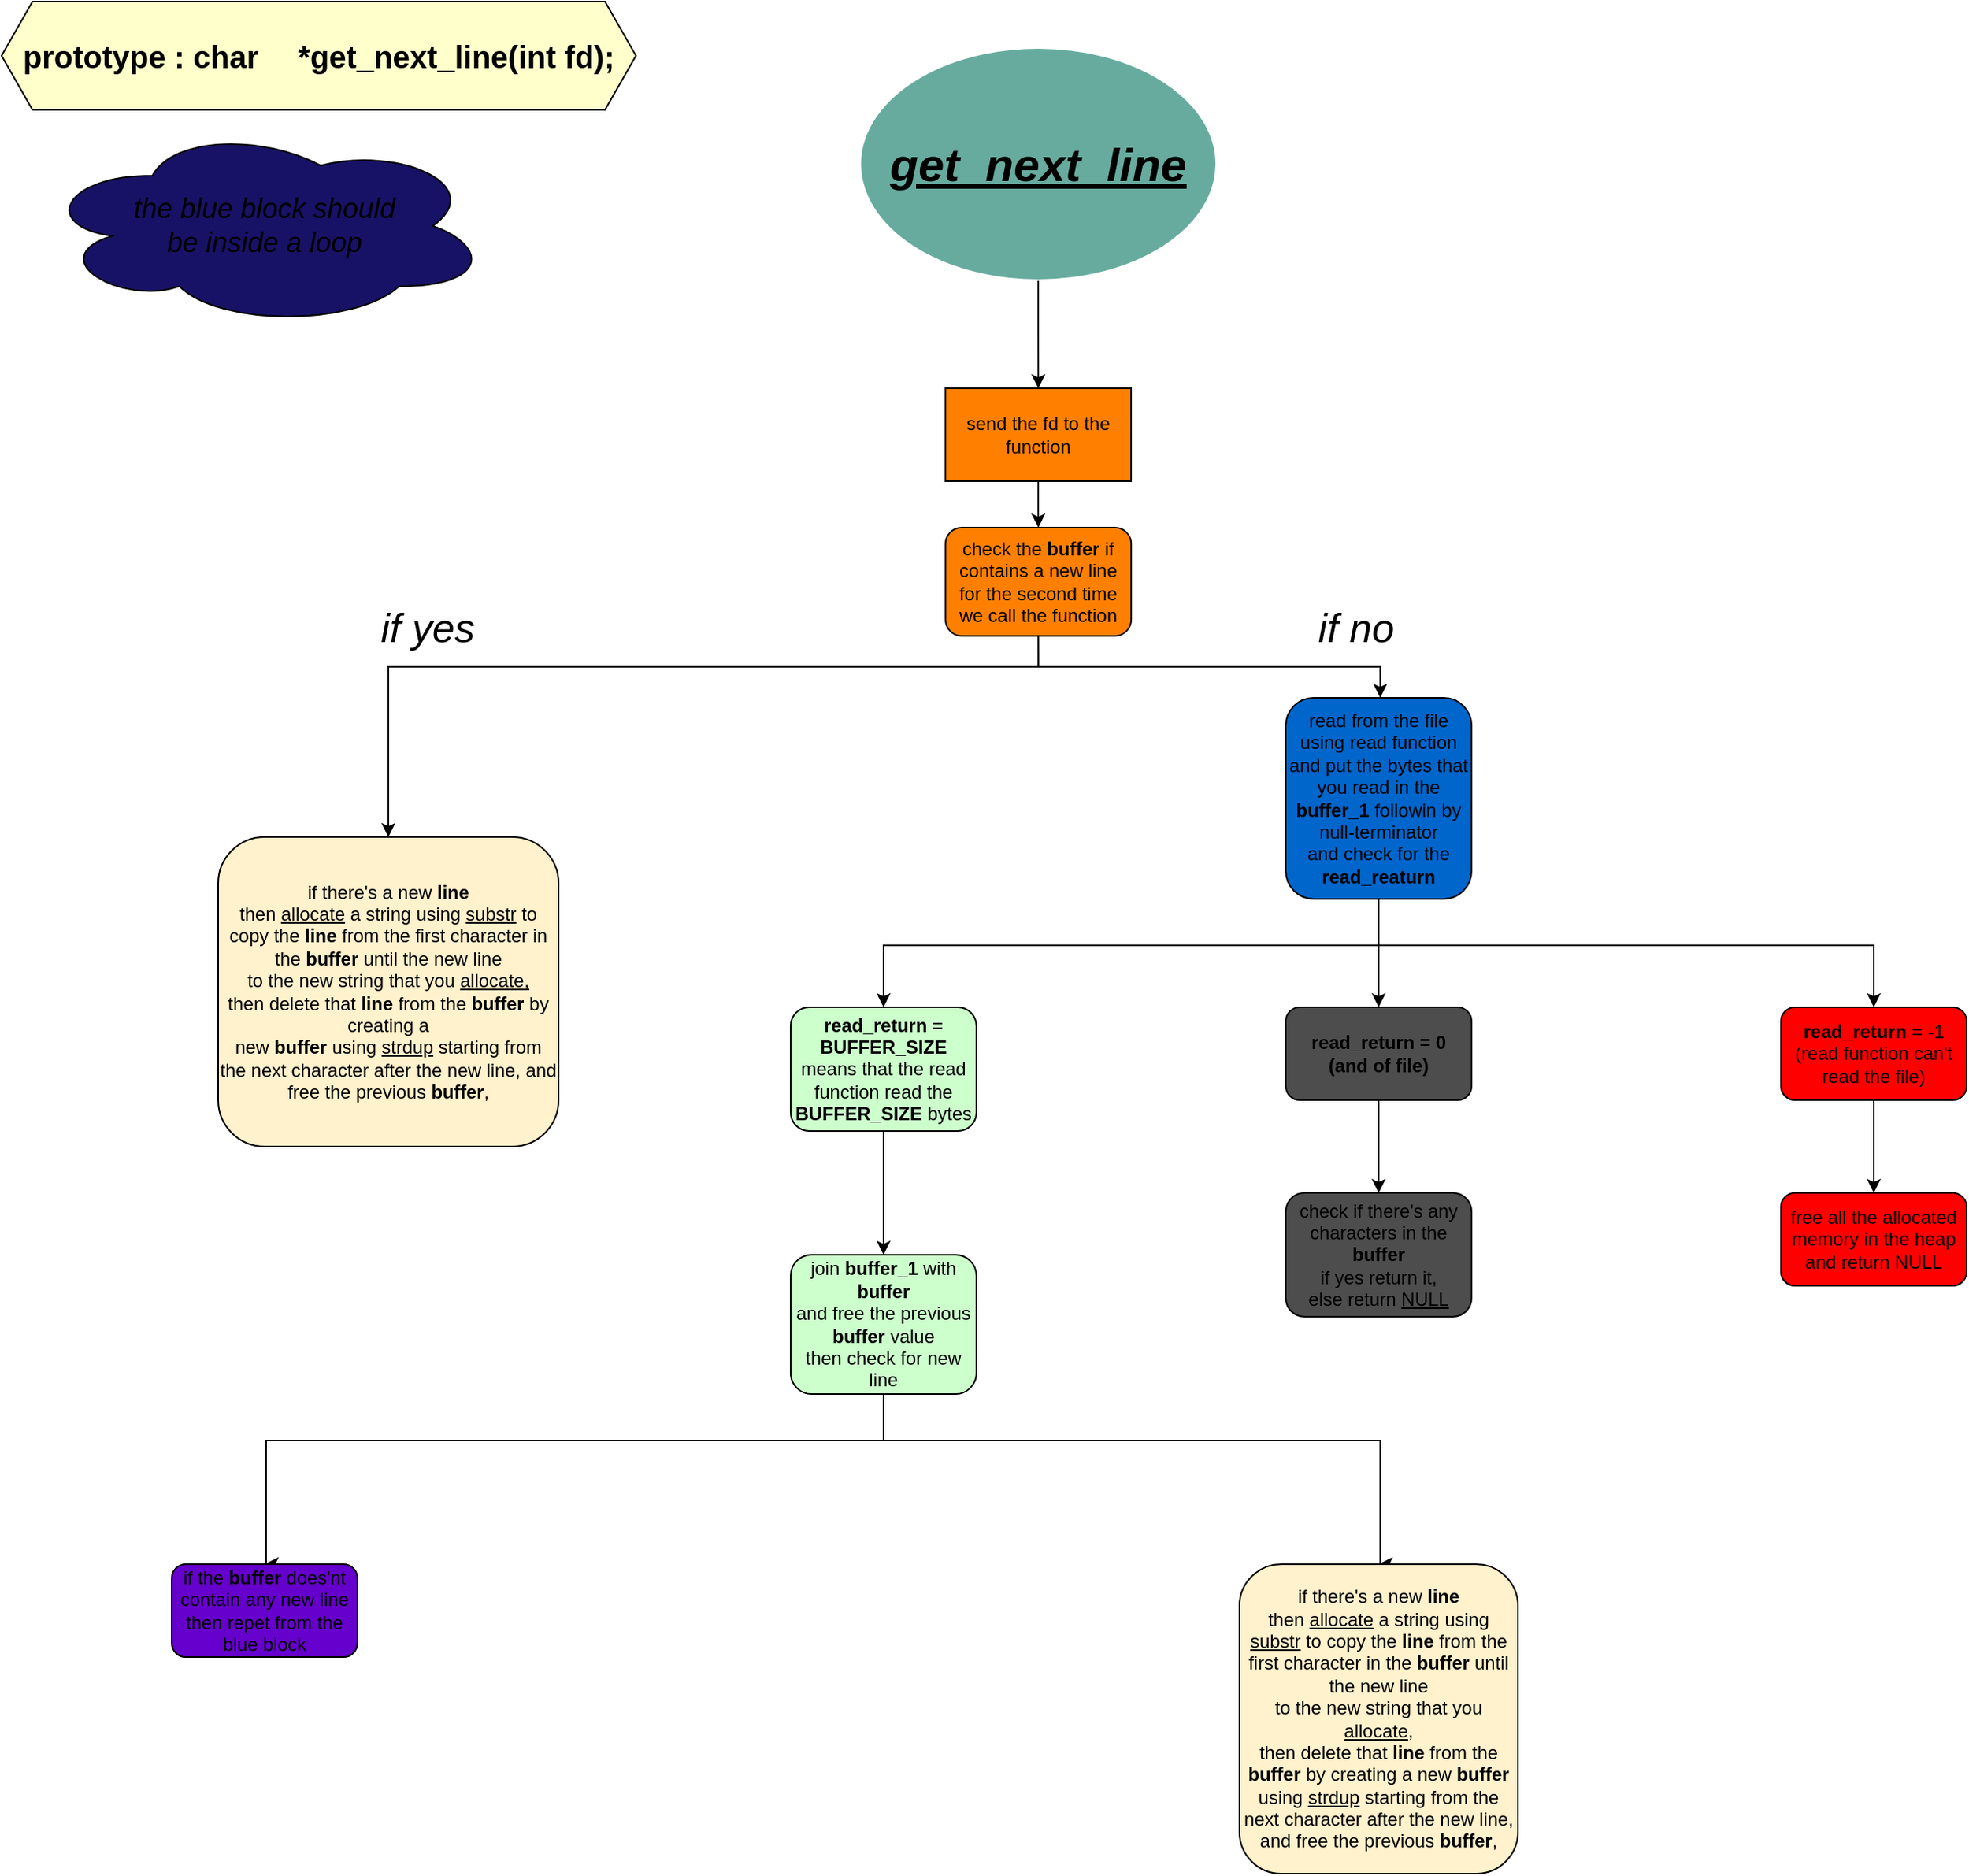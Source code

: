 <mxfile version="24.8.4">
  <diagram name="Page-1" id="HvNkiTkuBKe4hsEYgWnx">
    <mxGraphModel grid="1" page="1" gridSize="10" guides="1" tooltips="1" connect="1" arrows="1" fold="1" pageScale="1" pageWidth="850" pageHeight="1100" math="0" shadow="0">
      <root>
        <mxCell id="0" />
        <mxCell id="1" parent="0" />
        <mxCell id="GS4lf-iJEKP6Q8-Omp77-9" style="edgeStyle=orthogonalEdgeStyle;rounded=0;orthogonalLoop=1;jettySize=auto;html=1;exitX=0.5;exitY=1;exitDx=0;exitDy=0;" edge="1" parent="1" source="GS4lf-iJEKP6Q8-Omp77-2">
          <mxGeometry relative="1" as="geometry">
            <mxPoint x="420.056" y="280" as="targetPoint" />
          </mxGeometry>
        </mxCell>
        <mxCell id="GS4lf-iJEKP6Q8-Omp77-2" value="&lt;u style=&quot;font-size: 30px;&quot;&gt;&lt;b style=&quot;font-size: 30px;&quot;&gt;&lt;i style=&quot;font-size: 30px;&quot;&gt;get_next_line&lt;/i&gt;&lt;/b&gt;&lt;/u&gt;" style="ellipse;whiteSpace=wrap;html=1;strokeColor=#FFFFFF;fillColor=#67AB9F;fontSize=30;" vertex="1" parent="1">
          <mxGeometry x="305" y="60" width="230" height="150" as="geometry" />
        </mxCell>
        <mxCell id="GS4lf-iJEKP6Q8-Omp77-8" style="edgeStyle=orthogonalEdgeStyle;rounded=0;orthogonalLoop=1;jettySize=auto;html=1;exitX=0.5;exitY=0;exitDx=0;exitDy=0;" edge="1" parent="1" source="GS4lf-iJEKP6Q8-Omp77-5">
          <mxGeometry relative="1" as="geometry">
            <mxPoint x="420.056" y="309.889" as="targetPoint" />
          </mxGeometry>
        </mxCell>
        <mxCell id="GS4lf-iJEKP6Q8-Omp77-12" style="edgeStyle=orthogonalEdgeStyle;rounded=0;orthogonalLoop=1;jettySize=auto;html=1;exitX=0.5;exitY=1;exitDx=0;exitDy=0;" edge="1" parent="1" source="GS4lf-iJEKP6Q8-Omp77-5" target="GS4lf-iJEKP6Q8-Omp77-13">
          <mxGeometry relative="1" as="geometry">
            <mxPoint x="420.056" y="400" as="targetPoint" />
          </mxGeometry>
        </mxCell>
        <mxCell id="GS4lf-iJEKP6Q8-Omp77-5" value="send the fd to the function" style="rounded=0;whiteSpace=wrap;html=1;fillColor=#FF8000;" vertex="1" parent="1">
          <mxGeometry x="360" y="280" width="120" height="60" as="geometry" />
        </mxCell>
        <mxCell id="GS4lf-iJEKP6Q8-Omp77-19" style="edgeStyle=orthogonalEdgeStyle;rounded=0;orthogonalLoop=1;jettySize=auto;html=1;exitX=0.5;exitY=1;exitDx=0;exitDy=0;" edge="1" parent="1" source="GS4lf-iJEKP6Q8-Omp77-13" target="GS4lf-iJEKP6Q8-Omp77-20">
          <mxGeometry relative="1" as="geometry">
            <mxPoint x="640" y="480" as="targetPoint" />
            <Array as="points">
              <mxPoint x="420" y="460" />
              <mxPoint x="641" y="460" />
            </Array>
          </mxGeometry>
        </mxCell>
        <mxCell id="UqReDh9th8tIPyzRoxZQ-23" style="edgeStyle=orthogonalEdgeStyle;rounded=0;orthogonalLoop=1;jettySize=auto;html=1;exitX=0.5;exitY=1;exitDx=0;exitDy=0;entryX=0.5;entryY=0;entryDx=0;entryDy=0;" edge="1" parent="1" source="GS4lf-iJEKP6Q8-Omp77-13" target="GS4lf-iJEKP6Q8-Omp77-16">
          <mxGeometry relative="1" as="geometry">
            <Array as="points">
              <mxPoint x="420" y="460" />
              <mxPoint y="460" />
            </Array>
          </mxGeometry>
        </mxCell>
        <mxCell id="GS4lf-iJEKP6Q8-Omp77-13" value="check the &lt;b&gt;buffer&lt;/b&gt; if contains a new line for the second time we call the function" style="rounded=1;whiteSpace=wrap;html=1;fillColor=#FF8000;" vertex="1" parent="1">
          <mxGeometry x="360.06" y="370" width="120" height="70" as="geometry" />
        </mxCell>
        <mxCell id="GS4lf-iJEKP6Q8-Omp77-15" value="&lt;i&gt;if yes&lt;/i&gt;" style="text;html=1;align=center;verticalAlign=middle;resizable=0;points=[];autosize=1;strokeColor=none;fillColor=none;fontSize=26;" vertex="1" parent="1">
          <mxGeometry x="-15" y="415" width="80" height="40" as="geometry" />
        </mxCell>
        <mxCell id="GS4lf-iJEKP6Q8-Omp77-16" value="if there&#39;s a new&amp;nbsp;&lt;b&gt;line&lt;/b&gt;&lt;div&gt;then&amp;nbsp;&lt;u&gt;allocate&lt;/u&gt;&amp;nbsp;a string using&amp;nbsp;&lt;u&gt;substr&lt;/u&gt;&amp;nbsp;to copy the&amp;nbsp;&lt;b&gt;line&lt;/b&gt;&amp;nbsp;from the first character in the&amp;nbsp;&lt;b&gt;buffer&lt;/b&gt;&amp;nbsp;until the new line&lt;/div&gt;&lt;div&gt;to the new string that you&amp;nbsp;&lt;u&gt;allocate,&lt;/u&gt;&lt;/div&gt;&lt;div&gt;then delete that&amp;nbsp;&lt;b&gt;line&lt;/b&gt;&amp;nbsp;from the&amp;nbsp;&lt;b&gt;buffer&lt;/b&gt;&amp;nbsp;by creating a new&amp;nbsp;&lt;b&gt;buffer&lt;/b&gt;&amp;nbsp;using&amp;nbsp;&lt;u&gt;strdup&lt;/u&gt;&amp;nbsp;starting from the next character after the new line, and free the previous&amp;nbsp;&lt;b&gt;buffer&lt;/b&gt;,&lt;/div&gt;" style="rounded=1;whiteSpace=wrap;html=1;fillColor=#FFF2CC;" vertex="1" parent="1">
          <mxGeometry x="-110" y="570" width="220" height="200" as="geometry" />
        </mxCell>
        <mxCell id="UqReDh9th8tIPyzRoxZQ-4" style="edgeStyle=orthogonalEdgeStyle;rounded=0;orthogonalLoop=1;jettySize=auto;html=1;exitX=0.5;exitY=1;exitDx=0;exitDy=0;" edge="1" parent="1" source="GS4lf-iJEKP6Q8-Omp77-20" target="UqReDh9th8tIPyzRoxZQ-5">
          <mxGeometry relative="1" as="geometry">
            <mxPoint x="640" y="680" as="targetPoint" />
          </mxGeometry>
        </mxCell>
        <mxCell id="UqReDh9th8tIPyzRoxZQ-31" style="edgeStyle=orthogonalEdgeStyle;rounded=0;orthogonalLoop=1;jettySize=auto;html=1;entryX=0.5;entryY=0;entryDx=0;entryDy=0;" edge="1" parent="1" source="GS4lf-iJEKP6Q8-Omp77-20" target="UqReDh9th8tIPyzRoxZQ-3">
          <mxGeometry relative="1" as="geometry">
            <Array as="points">
              <mxPoint x="640" y="640" />
              <mxPoint x="960" y="640" />
            </Array>
          </mxGeometry>
        </mxCell>
        <mxCell id="GS4lf-iJEKP6Q8-Omp77-20" value="read from the file using read function&lt;div&gt;and put the bytes that you read in the &lt;b&gt;buffer_1&lt;/b&gt; followin by null-terminator&lt;/div&gt;&lt;div&gt;and check for the &lt;b&gt;read_reaturn&lt;/b&gt;&lt;/div&gt;" style="rounded=1;whiteSpace=wrap;html=1;fillColor=#0066CC;" vertex="1" parent="1">
          <mxGeometry x="580" y="480" width="120" height="130" as="geometry" />
        </mxCell>
        <mxCell id="GS4lf-iJEKP6Q8-Omp77-21" value="&lt;i&gt;if no&lt;/i&gt;" style="text;html=1;align=center;verticalAlign=middle;resizable=0;points=[];autosize=1;strokeColor=none;fillColor=none;fontSize=26;" vertex="1" parent="1">
          <mxGeometry x="590" y="415" width="70" height="40" as="geometry" />
        </mxCell>
        <mxCell id="UqReDh9th8tIPyzRoxZQ-7" style="edgeStyle=orthogonalEdgeStyle;rounded=0;orthogonalLoop=1;jettySize=auto;html=1;" edge="1" parent="1" source="UqReDh9th8tIPyzRoxZQ-3" target="UqReDh9th8tIPyzRoxZQ-8">
          <mxGeometry relative="1" as="geometry">
            <mxPoint x="1020" y="800" as="targetPoint" />
          </mxGeometry>
        </mxCell>
        <mxCell id="UqReDh9th8tIPyzRoxZQ-3" value="&lt;b&gt;read_return&lt;/b&gt; = -1&lt;div&gt;(read function can&#39;t read the file)&lt;/div&gt;" style="rounded=1;whiteSpace=wrap;html=1;fillColor=#FF0000;" vertex="1" parent="1">
          <mxGeometry x="900" y="680" width="120" height="60" as="geometry" />
        </mxCell>
        <mxCell id="UqReDh9th8tIPyzRoxZQ-6" style="edgeStyle=orthogonalEdgeStyle;rounded=0;orthogonalLoop=1;jettySize=auto;html=1;exitX=0.5;exitY=1;exitDx=0;exitDy=0;" edge="1" parent="1" source="UqReDh9th8tIPyzRoxZQ-5">
          <mxGeometry relative="1" as="geometry">
            <mxPoint x="640" y="800" as="targetPoint" />
          </mxGeometry>
        </mxCell>
        <mxCell id="UqReDh9th8tIPyzRoxZQ-5" value="&lt;b&gt;read_return = 0&lt;/b&gt;&lt;div&gt;&lt;b&gt;(and of file)&lt;/b&gt;&lt;/div&gt;" style="rounded=1;whiteSpace=wrap;html=1;fillColor=#4D4D4D;" vertex="1" parent="1">
          <mxGeometry x="580" y="680" width="120" height="60" as="geometry" />
        </mxCell>
        <mxCell id="UqReDh9th8tIPyzRoxZQ-8" value="&lt;div&gt;free all the allocated memory in the heap&lt;/div&gt;&lt;div&gt;and return NULL&lt;/div&gt;" style="rounded=1;whiteSpace=wrap;html=1;fillColor=#FF0000;" vertex="1" parent="1">
          <mxGeometry x="900" y="800" width="120" height="60" as="geometry" />
        </mxCell>
        <mxCell id="UqReDh9th8tIPyzRoxZQ-9" value="check if there&#39;s any characters in the &lt;b&gt;buffer&lt;/b&gt;&lt;div&gt;if yes return it,&lt;/div&gt;&lt;div&gt;else return &lt;u&gt;NULL&lt;/u&gt;&lt;/div&gt;" style="rounded=1;whiteSpace=wrap;html=1;fillColor=#4D4D4D;" vertex="1" parent="1">
          <mxGeometry x="580" y="800" width="120" height="80" as="geometry" />
        </mxCell>
        <mxCell id="UqReDh9th8tIPyzRoxZQ-14" value="" style="edgeStyle=orthogonalEdgeStyle;rounded=0;orthogonalLoop=1;jettySize=auto;html=1;" edge="1" parent="1" source="GS4lf-iJEKP6Q8-Omp77-20" target="UqReDh9th8tIPyzRoxZQ-13">
          <mxGeometry relative="1" as="geometry">
            <mxPoint x="320" y="690" as="targetPoint" />
            <mxPoint x="580" y="560" as="sourcePoint" />
            <Array as="points">
              <mxPoint x="640" y="640" />
              <mxPoint x="320" y="640" />
            </Array>
          </mxGeometry>
        </mxCell>
        <mxCell id="UqReDh9th8tIPyzRoxZQ-16" style="edgeStyle=orthogonalEdgeStyle;rounded=0;orthogonalLoop=1;jettySize=auto;html=1;entryX=0.5;entryY=0;entryDx=0;entryDy=0;" edge="1" parent="1" source="UqReDh9th8tIPyzRoxZQ-13" target="UqReDh9th8tIPyzRoxZQ-15">
          <mxGeometry relative="1" as="geometry" />
        </mxCell>
        <mxCell id="UqReDh9th8tIPyzRoxZQ-13" value="&lt;b&gt;read_return&lt;/b&gt; = &lt;b&gt;BUFFER_SIZE&lt;/b&gt;&lt;div&gt;means that the read function read the &lt;b&gt;BUFFER_SIZE&lt;/b&gt; bytes&lt;/div&gt;" style="rounded=1;whiteSpace=wrap;html=1;fillColor=#CCFFCC;" vertex="1" parent="1">
          <mxGeometry x="260" y="680" width="120" height="80" as="geometry" />
        </mxCell>
        <mxCell id="UqReDh9th8tIPyzRoxZQ-17" style="edgeStyle=orthogonalEdgeStyle;rounded=0;orthogonalLoop=1;jettySize=auto;html=1;" edge="1" parent="1" source="UqReDh9th8tIPyzRoxZQ-15">
          <mxGeometry relative="1" as="geometry">
            <mxPoint x="640" y="1040" as="targetPoint" />
            <Array as="points">
              <mxPoint x="320" y="960" />
              <mxPoint x="641" y="960" />
              <mxPoint x="641" y="1040" />
            </Array>
          </mxGeometry>
        </mxCell>
        <mxCell id="UqReDh9th8tIPyzRoxZQ-21" style="edgeStyle=orthogonalEdgeStyle;rounded=0;orthogonalLoop=1;jettySize=auto;html=1;" edge="1" parent="1" source="UqReDh9th8tIPyzRoxZQ-15">
          <mxGeometry relative="1" as="geometry">
            <mxPoint x="-80" y="1040" as="targetPoint" />
            <Array as="points">
              <mxPoint x="320" y="960" />
              <mxPoint x="-79" y="960" />
              <mxPoint x="-79" y="1040" />
            </Array>
          </mxGeometry>
        </mxCell>
        <mxCell id="UqReDh9th8tIPyzRoxZQ-15" value="join &lt;b&gt;buffer_1&lt;/b&gt; with &lt;b&gt;buffer&lt;/b&gt;&lt;div&gt;and free the previous &lt;b&gt;buffer&lt;/b&gt; value&lt;/div&gt;&lt;div&gt;then check for new line&lt;/div&gt;" style="rounded=1;whiteSpace=wrap;html=1;fillColor=#CCFFCC;" vertex="1" parent="1">
          <mxGeometry x="260" y="840" width="120" height="90" as="geometry" />
        </mxCell>
        <mxCell id="UqReDh9th8tIPyzRoxZQ-18" value="if there&#39;s a new &lt;b&gt;line&lt;/b&gt;&lt;div&gt;then &lt;u style=&quot;&quot;&gt;allocate&lt;/u&gt; a string using &lt;u&gt;substr&lt;/u&gt; to copy the &lt;b&gt;line&lt;/b&gt; from the first character in the &lt;b&gt;buffer&lt;/b&gt; until the new line&lt;/div&gt;&lt;div&gt;to the new string that you &lt;u&gt;allocate,&lt;/u&gt;&lt;/div&gt;&lt;div&gt;then delete that &lt;b&gt;line&lt;/b&gt; from the &lt;b&gt;buffer&lt;/b&gt; by creating a new &lt;b&gt;buffer&lt;/b&gt; using &lt;u&gt;strdup&lt;/u&gt; starting from the next character after the new line, and free the previous &lt;b&gt;buffer&lt;/b&gt;,&lt;/div&gt;" style="rounded=1;whiteSpace=wrap;html=1;fillColor=#FFF2CC;" vertex="1" parent="1">
          <mxGeometry x="550" y="1040" width="180" height="200" as="geometry" />
        </mxCell>
        <mxCell id="UqReDh9th8tIPyzRoxZQ-22" value="if the &lt;b&gt;buffer&lt;/b&gt; does&#39;nt contain any new line then repet from the blue block" style="rounded=1;whiteSpace=wrap;html=1;fillColor=#6600CC;" vertex="1" parent="1">
          <mxGeometry x="-140" y="1040" width="120" height="60" as="geometry" />
        </mxCell>
        <mxCell id="UqReDh9th8tIPyzRoxZQ-25" value="&lt;i style=&quot;font-weight: normal;&quot;&gt;the blue block should&lt;/i&gt;&lt;div&gt;&lt;i style=&quot;font-weight: normal;&quot;&gt;be inside a loop&lt;/i&gt;&lt;/div&gt;" style="ellipse;shape=cloud;whiteSpace=wrap;html=1;fontSize=18;fontStyle=1;fillColor=#181266;" vertex="1" parent="1">
          <mxGeometry x="-225" y="110" width="290" height="130" as="geometry" />
        </mxCell>
        <mxCell id="UqReDh9th8tIPyzRoxZQ-27" value="&lt;b&gt;&lt;span style=&quot;font-size: 20px; text-wrap-mode: nowrap;&quot;&gt;prototype : char&lt;/span&gt;&lt;span style=&quot;font-size: 20px; white-space: pre;&quot;&gt;&#x9;&lt;/span&gt;&lt;span style=&quot;font-size: 20px; text-wrap-mode: nowrap;&quot;&gt;*get_next_line(int fd);&lt;/span&gt;&lt;/b&gt;" style="shape=hexagon;perimeter=hexagonPerimeter2;whiteSpace=wrap;html=1;fixedSize=1;fillColor=#FFFFCC;" vertex="1" parent="1">
          <mxGeometry x="-250" y="30" width="410" height="70" as="geometry" />
        </mxCell>
      </root>
    </mxGraphModel>
  </diagram>
</mxfile>
